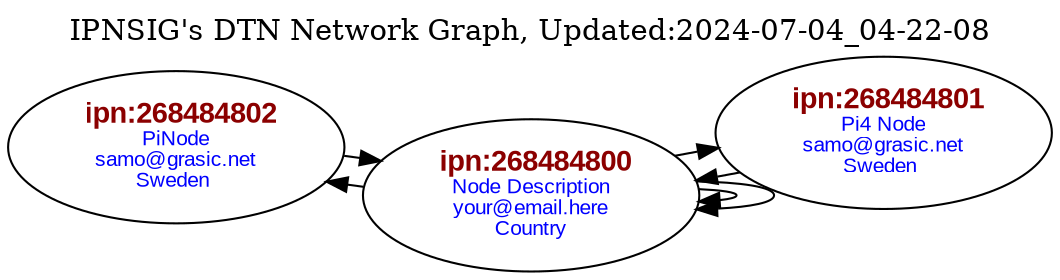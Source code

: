 digraph G { layout=neato; overlap=false;
"ipn:268484802" [label=< <FONT POINT-SIZE="14" FACE="Arial" COLOR="darkred"><B>ipn:268484802</B></FONT><BR/><FONT POINT-SIZE="10" FACE="Arial" COLOR="blue">PiNode<br/>samo&#64;grasic&#46;net<br/>Sweden </FONT>>];
"ipn:268484801" [label=< <FONT POINT-SIZE="14" FACE="Arial" COLOR="darkred"><B>ipn:268484801</B></FONT><BR/><FONT POINT-SIZE="10" FACE="Arial" COLOR="blue">Pi4 Node<br/>samo&#64;grasic&#46;net<br/>Sweden </FONT>>];
"ipn:268484800" [label=< <FONT POINT-SIZE="14" FACE="Arial" COLOR="darkred"><B>ipn:268484800</B></FONT><BR/><FONT POINT-SIZE="10" FACE="Arial" COLOR="blue">Node Description<br/>your&#64;email&#46;here<br/>Country</FONT>>];
"ipn:268484800" -> "ipn:268484800"
"ipn:268484800" -> "ipn:268484800"
"ipn:268484800" -> "ipn:268484801"
"ipn:268484800" -> "ipn:268484802"
"ipn:268484801" -> "ipn:268484800"
"ipn:268484802" -> "ipn:268484800"
labelloc="t"; label="IPNSIG's DTN Network Graph, Updated:2024-07-04_04-22-08"}
